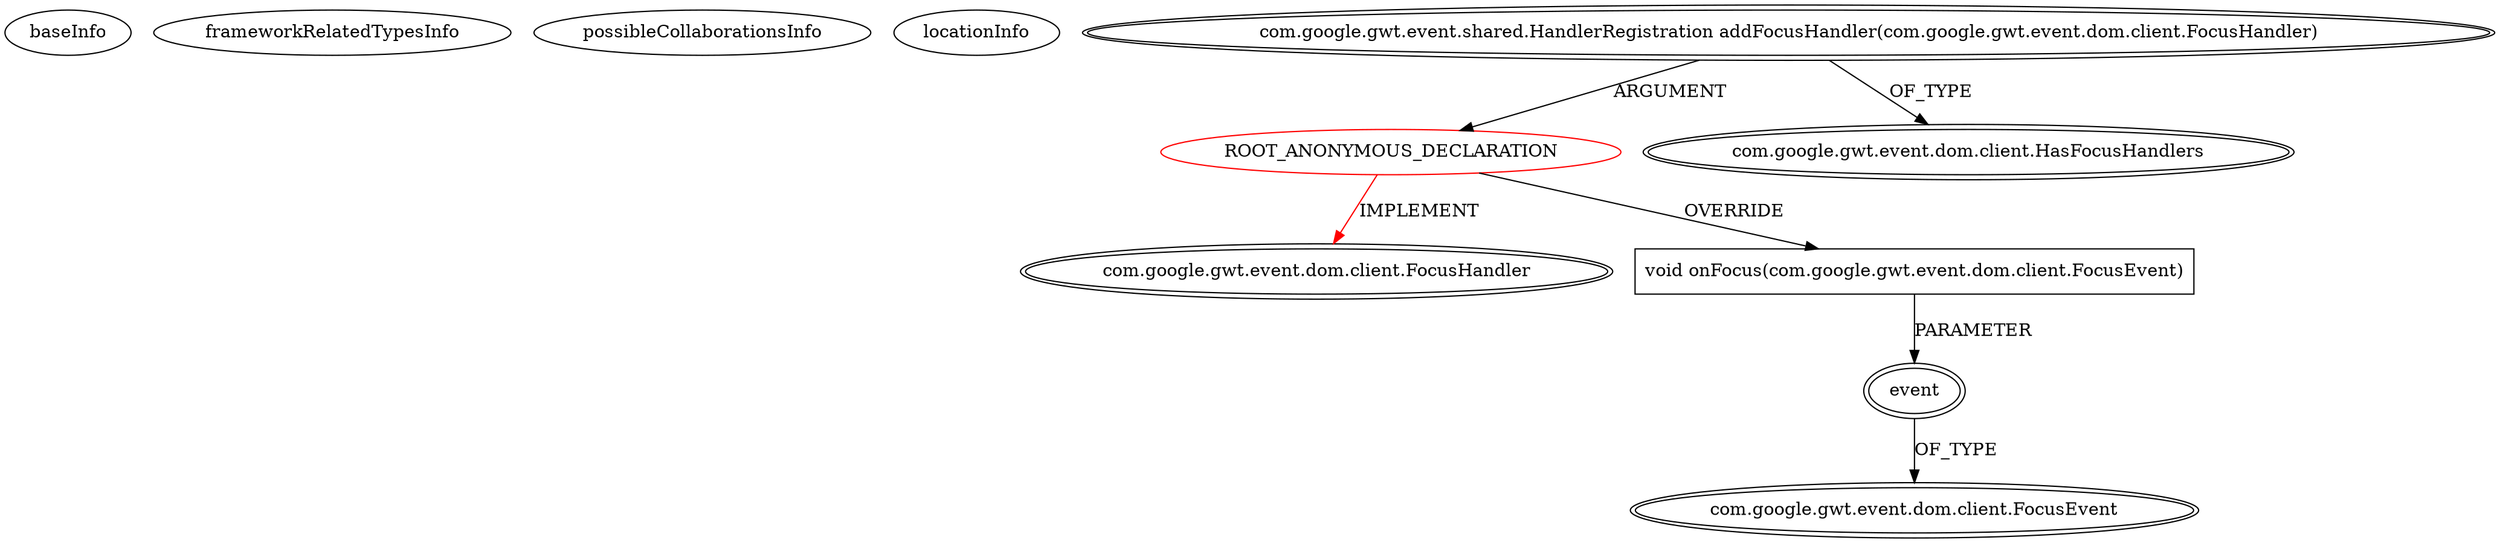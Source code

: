 digraph {
baseInfo[graphId=1376,category="extension_graph",isAnonymous=true,possibleRelation=false]
frameworkRelatedTypesInfo[0="com.google.gwt.event.dom.client.FocusHandler"]
possibleCollaborationsInfo[]
locationInfo[projectName="ghillairet-gef-gwt",filePath="/ghillairet-gef-gwt/gef-gwt-master/src/main/java/org/eclipse/swt/widgets/Widget.java",contextSignature="void addListeners()",graphId="1376"]
0[label="ROOT_ANONYMOUS_DECLARATION",vertexType="ROOT_ANONYMOUS_DECLARATION",isFrameworkType=false,color=red]
1[label="com.google.gwt.event.dom.client.FocusHandler",vertexType="FRAMEWORK_INTERFACE_TYPE",isFrameworkType=true,peripheries=2]
2[label="com.google.gwt.event.shared.HandlerRegistration addFocusHandler(com.google.gwt.event.dom.client.FocusHandler)",vertexType="OUTSIDE_CALL",isFrameworkType=true,peripheries=2]
3[label="com.google.gwt.event.dom.client.HasFocusHandlers",vertexType="FRAMEWORK_INTERFACE_TYPE",isFrameworkType=true,peripheries=2]
4[label="void onFocus(com.google.gwt.event.dom.client.FocusEvent)",vertexType="OVERRIDING_METHOD_DECLARATION",isFrameworkType=false,shape=box]
5[label="event",vertexType="PARAMETER_DECLARATION",isFrameworkType=true,peripheries=2]
6[label="com.google.gwt.event.dom.client.FocusEvent",vertexType="FRAMEWORK_CLASS_TYPE",isFrameworkType=true,peripheries=2]
0->1[label="IMPLEMENT",color=red]
2->0[label="ARGUMENT"]
2->3[label="OF_TYPE"]
0->4[label="OVERRIDE"]
5->6[label="OF_TYPE"]
4->5[label="PARAMETER"]
}
